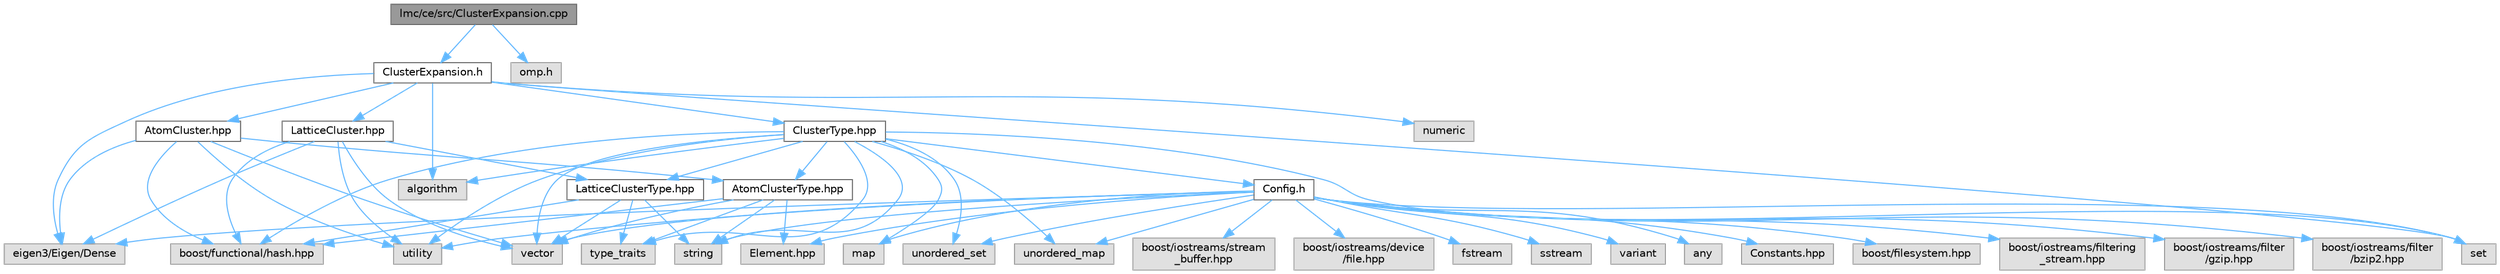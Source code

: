 digraph "lmc/ce/src/ClusterExpansion.cpp"
{
 // LATEX_PDF_SIZE
  bgcolor="transparent";
  edge [fontname=Helvetica,fontsize=10,labelfontname=Helvetica,labelfontsize=10];
  node [fontname=Helvetica,fontsize=10,shape=box,height=0.2,width=0.4];
  Node1 [id="Node000001",label="lmc/ce/src/ClusterExpansion.cpp",height=0.2,width=0.4,color="gray40", fillcolor="grey60", style="filled", fontcolor="black",tooltip="File for the implementation of ClusterExpansion methods."];
  Node1 -> Node2 [id="edge62_Node000001_Node000002",color="steelblue1",style="solid",tooltip=" "];
  Node2 [id="Node000002",label="ClusterExpansion.h",height=0.2,width=0.4,color="grey40", fillcolor="white", style="filled",URL="$ClusterExpansion_8h.html",tooltip="File for functions of ClusterExpansion methods."];
  Node2 -> Node3 [id="edge63_Node000002_Node000003",color="steelblue1",style="solid",tooltip=" "];
  Node3 [id="Node000003",label="set",height=0.2,width=0.4,color="grey60", fillcolor="#E0E0E0", style="filled",tooltip=" "];
  Node2 -> Node4 [id="edge64_Node000002_Node000004",color="steelblue1",style="solid",tooltip=" "];
  Node4 [id="Node000004",label="numeric",height=0.2,width=0.4,color="grey60", fillcolor="#E0E0E0", style="filled",tooltip=" "];
  Node2 -> Node5 [id="edge65_Node000002_Node000005",color="steelblue1",style="solid",tooltip=" "];
  Node5 [id="Node000005",label="algorithm",height=0.2,width=0.4,color="grey60", fillcolor="#E0E0E0", style="filled",tooltip=" "];
  Node2 -> Node6 [id="edge66_Node000002_Node000006",color="steelblue1",style="solid",tooltip=" "];
  Node6 [id="Node000006",label="eigen3/Eigen/Dense",height=0.2,width=0.4,color="grey60", fillcolor="#E0E0E0", style="filled",tooltip=" "];
  Node2 -> Node7 [id="edge67_Node000002_Node000007",color="steelblue1",style="solid",tooltip=" "];
  Node7 [id="Node000007",label="LatticeCluster.hpp",height=0.2,width=0.4,color="grey40", fillcolor="white", style="filled",URL="$LatticeCluster_8hpp_source.html",tooltip=" "];
  Node7 -> Node8 [id="edge68_Node000007_Node000008",color="steelblue1",style="solid",tooltip=" "];
  Node8 [id="Node000008",label="utility",height=0.2,width=0.4,color="grey60", fillcolor="#E0E0E0", style="filled",tooltip=" "];
  Node7 -> Node9 [id="edge69_Node000007_Node000009",color="steelblue1",style="solid",tooltip=" "];
  Node9 [id="Node000009",label="vector",height=0.2,width=0.4,color="grey60", fillcolor="#E0E0E0", style="filled",tooltip=" "];
  Node7 -> Node10 [id="edge70_Node000007_Node000010",color="steelblue1",style="solid",tooltip=" "];
  Node10 [id="Node000010",label="boost/functional/hash.hpp",height=0.2,width=0.4,color="grey60", fillcolor="#E0E0E0", style="filled",tooltip=" "];
  Node7 -> Node6 [id="edge71_Node000007_Node000006",color="steelblue1",style="solid",tooltip=" "];
  Node7 -> Node11 [id="edge72_Node000007_Node000011",color="steelblue1",style="solid",tooltip=" "];
  Node11 [id="Node000011",label="LatticeClusterType.hpp",height=0.2,width=0.4,color="grey40", fillcolor="white", style="filled",URL="$LatticeClusterType_8hpp_source.html",tooltip=" "];
  Node11 -> Node12 [id="edge73_Node000011_Node000012",color="steelblue1",style="solid",tooltip=" "];
  Node12 [id="Node000012",label="string",height=0.2,width=0.4,color="grey60", fillcolor="#E0E0E0", style="filled",tooltip=" "];
  Node11 -> Node9 [id="edge74_Node000011_Node000009",color="steelblue1",style="solid",tooltip=" "];
  Node11 -> Node13 [id="edge75_Node000011_Node000013",color="steelblue1",style="solid",tooltip=" "];
  Node13 [id="Node000013",label="type_traits",height=0.2,width=0.4,color="grey60", fillcolor="#E0E0E0", style="filled",tooltip=" "];
  Node11 -> Node10 [id="edge76_Node000011_Node000010",color="steelblue1",style="solid",tooltip=" "];
  Node2 -> Node14 [id="edge77_Node000002_Node000014",color="steelblue1",style="solid",tooltip=" "];
  Node14 [id="Node000014",label="AtomCluster.hpp",height=0.2,width=0.4,color="grey40", fillcolor="white", style="filled",URL="$AtomCluster_8hpp_source.html",tooltip=" "];
  Node14 -> Node8 [id="edge78_Node000014_Node000008",color="steelblue1",style="solid",tooltip=" "];
  Node14 -> Node9 [id="edge79_Node000014_Node000009",color="steelblue1",style="solid",tooltip=" "];
  Node14 -> Node10 [id="edge80_Node000014_Node000010",color="steelblue1",style="solid",tooltip=" "];
  Node14 -> Node6 [id="edge81_Node000014_Node000006",color="steelblue1",style="solid",tooltip=" "];
  Node14 -> Node15 [id="edge82_Node000014_Node000015",color="steelblue1",style="solid",tooltip=" "];
  Node15 [id="Node000015",label="AtomClusterType.hpp",height=0.2,width=0.4,color="grey40", fillcolor="white", style="filled",URL="$AtomClusterType_8hpp_source.html",tooltip=" "];
  Node15 -> Node12 [id="edge83_Node000015_Node000012",color="steelblue1",style="solid",tooltip=" "];
  Node15 -> Node9 [id="edge84_Node000015_Node000009",color="steelblue1",style="solid",tooltip=" "];
  Node15 -> Node13 [id="edge85_Node000015_Node000013",color="steelblue1",style="solid",tooltip=" "];
  Node15 -> Node10 [id="edge86_Node000015_Node000010",color="steelblue1",style="solid",tooltip=" "];
  Node15 -> Node16 [id="edge87_Node000015_Node000016",color="steelblue1",style="solid",tooltip=" "];
  Node16 [id="Node000016",label="Element.hpp",height=0.2,width=0.4,color="grey60", fillcolor="#E0E0E0", style="filled",tooltip=" "];
  Node2 -> Node17 [id="edge88_Node000002_Node000017",color="steelblue1",style="solid",tooltip=" "];
  Node17 [id="Node000017",label="ClusterType.hpp",height=0.2,width=0.4,color="grey40", fillcolor="white", style="filled",URL="$ClusterType_8hpp_source.html",tooltip=" "];
  Node17 -> Node8 [id="edge89_Node000017_Node000008",color="steelblue1",style="solid",tooltip=" "];
  Node17 -> Node12 [id="edge90_Node000017_Node000012",color="steelblue1",style="solid",tooltip=" "];
  Node17 -> Node9 [id="edge91_Node000017_Node000009",color="steelblue1",style="solid",tooltip=" "];
  Node17 -> Node18 [id="edge92_Node000017_Node000018",color="steelblue1",style="solid",tooltip=" "];
  Node18 [id="Node000018",label="map",height=0.2,width=0.4,color="grey60", fillcolor="#E0E0E0", style="filled",tooltip=" "];
  Node17 -> Node3 [id="edge93_Node000017_Node000003",color="steelblue1",style="solid",tooltip=" "];
  Node17 -> Node19 [id="edge94_Node000017_Node000019",color="steelblue1",style="solid",tooltip=" "];
  Node19 [id="Node000019",label="unordered_set",height=0.2,width=0.4,color="grey60", fillcolor="#E0E0E0", style="filled",tooltip=" "];
  Node17 -> Node20 [id="edge95_Node000017_Node000020",color="steelblue1",style="solid",tooltip=" "];
  Node20 [id="Node000020",label="unordered_map",height=0.2,width=0.4,color="grey60", fillcolor="#E0E0E0", style="filled",tooltip=" "];
  Node17 -> Node5 [id="edge96_Node000017_Node000005",color="steelblue1",style="solid",tooltip=" "];
  Node17 -> Node13 [id="edge97_Node000017_Node000013",color="steelblue1",style="solid",tooltip=" "];
  Node17 -> Node10 [id="edge98_Node000017_Node000010",color="steelblue1",style="solid",tooltip=" "];
  Node17 -> Node21 [id="edge99_Node000017_Node000021",color="steelblue1",style="solid",tooltip=" "];
  Node21 [id="Node000021",label="Config.h",height=0.2,width=0.4,color="grey40", fillcolor="white", style="filled",URL="$Config_8h.html",tooltip="File for the Config class definition."];
  Node21 -> Node12 [id="edge100_Node000021_Node000012",color="steelblue1",style="solid",tooltip=" "];
  Node21 -> Node22 [id="edge101_Node000021_Node000022",color="steelblue1",style="solid",tooltip=" "];
  Node22 [id="Node000022",label="fstream",height=0.2,width=0.4,color="grey60", fillcolor="#E0E0E0", style="filled",tooltip=" "];
  Node21 -> Node23 [id="edge102_Node000021_Node000023",color="steelblue1",style="solid",tooltip=" "];
  Node23 [id="Node000023",label="sstream",height=0.2,width=0.4,color="grey60", fillcolor="#E0E0E0", style="filled",tooltip=" "];
  Node21 -> Node9 [id="edge103_Node000021_Node000009",color="steelblue1",style="solid",tooltip=" "];
  Node21 -> Node3 [id="edge104_Node000021_Node000003",color="steelblue1",style="solid",tooltip=" "];
  Node21 -> Node19 [id="edge105_Node000021_Node000019",color="steelblue1",style="solid",tooltip=" "];
  Node21 -> Node18 [id="edge106_Node000021_Node000018",color="steelblue1",style="solid",tooltip=" "];
  Node21 -> Node20 [id="edge107_Node000021_Node000020",color="steelblue1",style="solid",tooltip=" "];
  Node21 -> Node8 [id="edge108_Node000021_Node000008",color="steelblue1",style="solid",tooltip=" "];
  Node21 -> Node24 [id="edge109_Node000021_Node000024",color="steelblue1",style="solid",tooltip=" "];
  Node24 [id="Node000024",label="variant",height=0.2,width=0.4,color="grey60", fillcolor="#E0E0E0", style="filled",tooltip=" "];
  Node21 -> Node25 [id="edge110_Node000021_Node000025",color="steelblue1",style="solid",tooltip=" "];
  Node25 [id="Node000025",label="any",height=0.2,width=0.4,color="grey60", fillcolor="#E0E0E0", style="filled",tooltip=" "];
  Node21 -> Node6 [id="edge111_Node000021_Node000006",color="steelblue1",style="solid",tooltip=" "];
  Node21 -> Node26 [id="edge112_Node000021_Node000026",color="steelblue1",style="solid",tooltip=" "];
  Node26 [id="Node000026",label="Constants.hpp",height=0.2,width=0.4,color="grey60", fillcolor="#E0E0E0", style="filled",tooltip=" "];
  Node21 -> Node16 [id="edge113_Node000021_Node000016",color="steelblue1",style="solid",tooltip=" "];
  Node21 -> Node27 [id="edge114_Node000021_Node000027",color="steelblue1",style="solid",tooltip=" "];
  Node27 [id="Node000027",label="boost/filesystem.hpp",height=0.2,width=0.4,color="grey60", fillcolor="#E0E0E0", style="filled",tooltip=" "];
  Node21 -> Node28 [id="edge115_Node000021_Node000028",color="steelblue1",style="solid",tooltip=" "];
  Node28 [id="Node000028",label="boost/iostreams/filtering\l_stream.hpp",height=0.2,width=0.4,color="grey60", fillcolor="#E0E0E0", style="filled",tooltip=" "];
  Node21 -> Node29 [id="edge116_Node000021_Node000029",color="steelblue1",style="solid",tooltip=" "];
  Node29 [id="Node000029",label="boost/iostreams/filter\l/gzip.hpp",height=0.2,width=0.4,color="grey60", fillcolor="#E0E0E0", style="filled",tooltip=" "];
  Node21 -> Node30 [id="edge117_Node000021_Node000030",color="steelblue1",style="solid",tooltip=" "];
  Node30 [id="Node000030",label="boost/iostreams/filter\l/bzip2.hpp",height=0.2,width=0.4,color="grey60", fillcolor="#E0E0E0", style="filled",tooltip=" "];
  Node21 -> Node31 [id="edge118_Node000021_Node000031",color="steelblue1",style="solid",tooltip=" "];
  Node31 [id="Node000031",label="boost/iostreams/stream\l_buffer.hpp",height=0.2,width=0.4,color="grey60", fillcolor="#E0E0E0", style="filled",tooltip=" "];
  Node21 -> Node32 [id="edge119_Node000021_Node000032",color="steelblue1",style="solid",tooltip=" "];
  Node32 [id="Node000032",label="boost/iostreams/device\l/file.hpp",height=0.2,width=0.4,color="grey60", fillcolor="#E0E0E0", style="filled",tooltip=" "];
  Node17 -> Node15 [id="edge120_Node000017_Node000015",color="steelblue1",style="solid",tooltip=" "];
  Node17 -> Node11 [id="edge121_Node000017_Node000011",color="steelblue1",style="solid",tooltip=" "];
  Node1 -> Node33 [id="edge122_Node000001_Node000033",color="steelblue1",style="solid",tooltip=" "];
  Node33 [id="Node000033",label="omp.h",height=0.2,width=0.4,color="grey60", fillcolor="#E0E0E0", style="filled",tooltip=" "];
}
